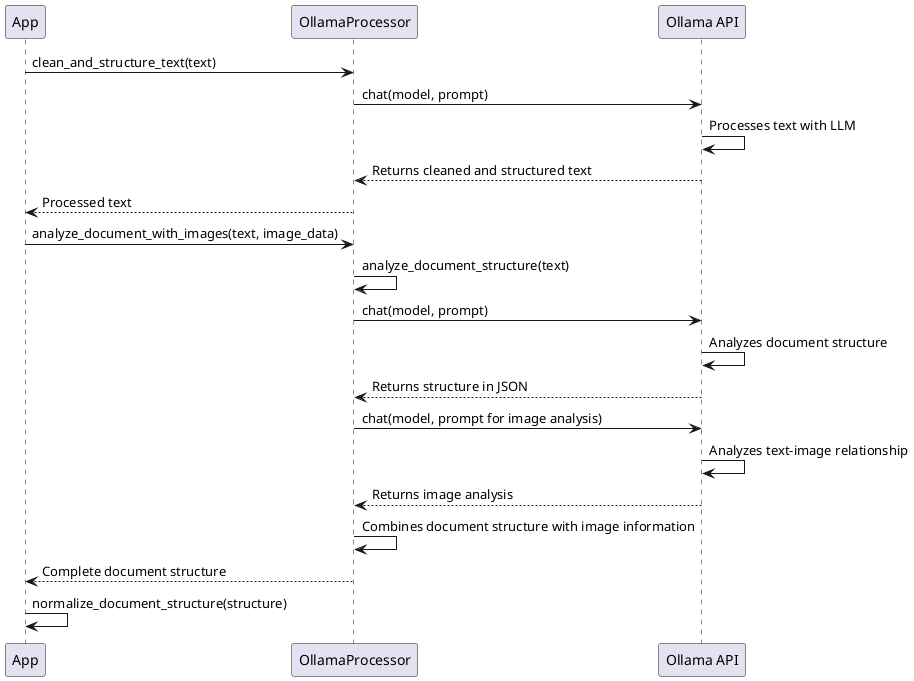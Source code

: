 @startuml PDF Processing

participant "App" as App
participant "OllamaProcessor" as OllamaProcessor
participant "Ollama API" as Ollama

App -> OllamaProcessor : clean_and_structure_text(text)
OllamaProcessor -> Ollama : chat(model, prompt)
Ollama -> Ollama : Processes text with LLM
Ollama --> OllamaProcessor : Returns cleaned and structured text
OllamaProcessor --> App : Processed text

App -> OllamaProcessor : analyze_document_with_images(text, image_data)
OllamaProcessor -> OllamaProcessor : analyze_document_structure(text)
OllamaProcessor -> Ollama : chat(model, prompt)
Ollama -> Ollama : Analyzes document structure
Ollama --> OllamaProcessor : Returns structure in JSON

OllamaProcessor -> Ollama : chat(model, prompt for image analysis)
Ollama -> Ollama : Analyzes text-image relationship
Ollama --> OllamaProcessor : Returns image analysis
OllamaProcessor -> OllamaProcessor : Combines document structure with image information
OllamaProcessor --> App : Complete document structure

App -> App : normalize_document_structure(structure)

@enduml